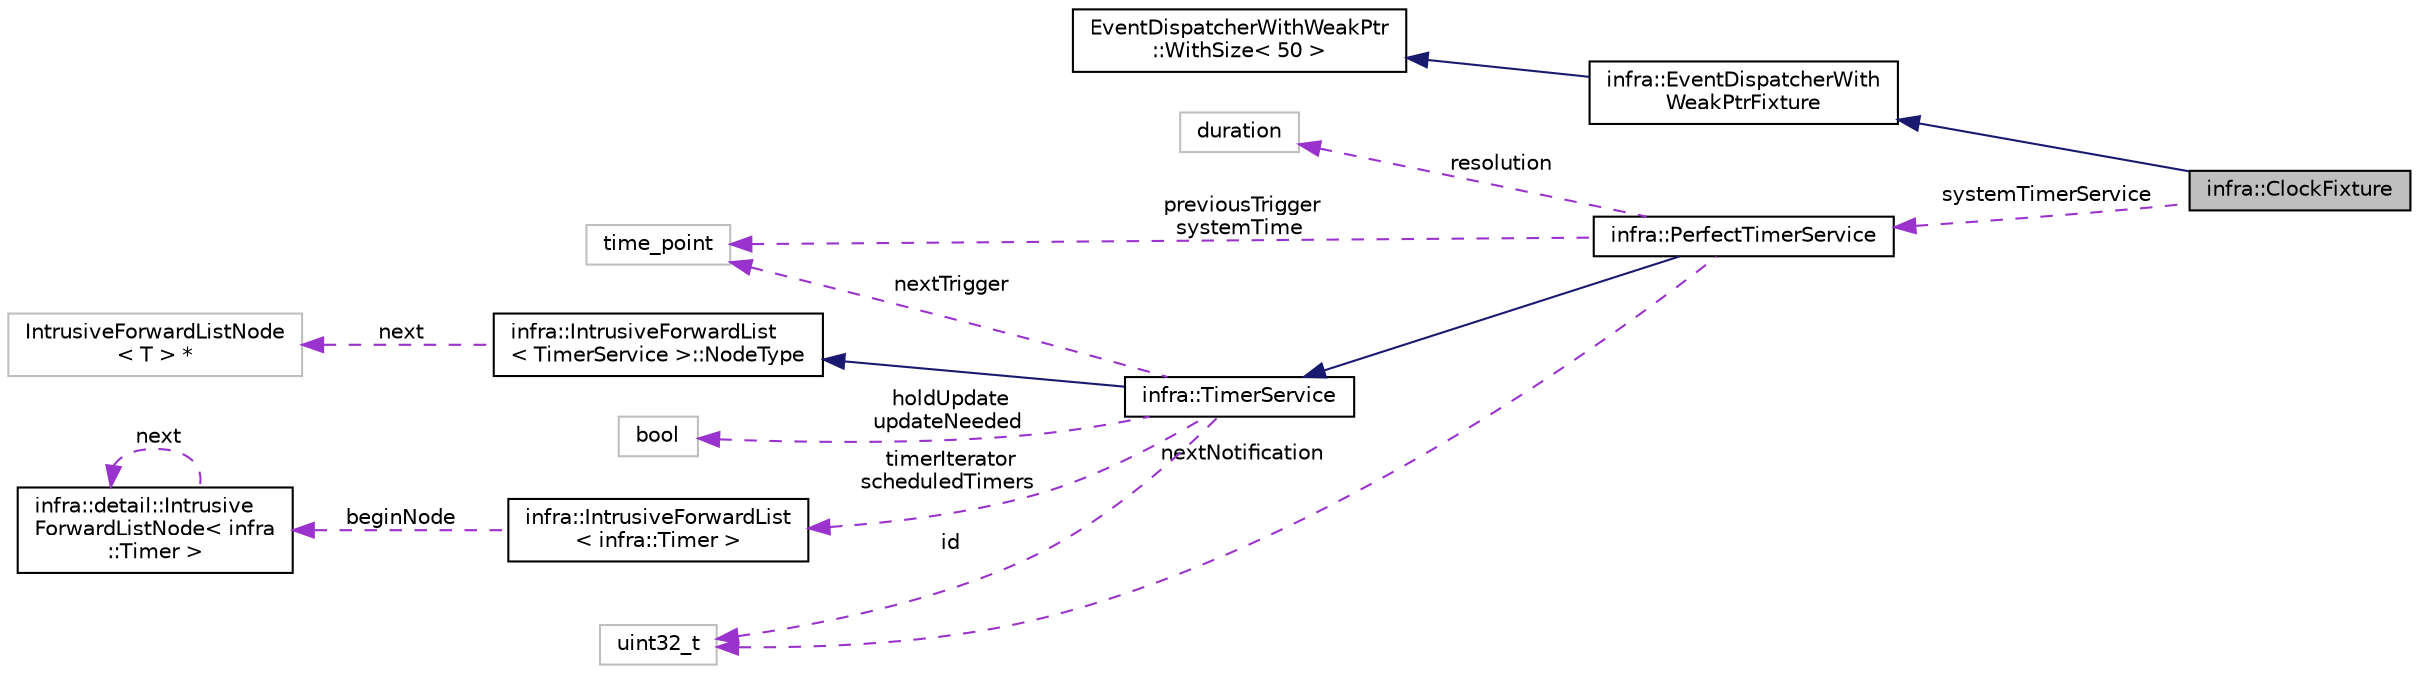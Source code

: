 digraph "infra::ClockFixture"
{
 // INTERACTIVE_SVG=YES
  edge [fontname="Helvetica",fontsize="10",labelfontname="Helvetica",labelfontsize="10"];
  node [fontname="Helvetica",fontsize="10",shape=record];
  rankdir="LR";
  Node37 [label="infra::ClockFixture",height=0.2,width=0.4,color="black", fillcolor="grey75", style="filled", fontcolor="black"];
  Node38 -> Node37 [dir="back",color="midnightblue",fontsize="10",style="solid",fontname="Helvetica"];
  Node38 [label="infra::EventDispatcherWith\lWeakPtrFixture",height=0.2,width=0.4,color="black", fillcolor="white", style="filled",URL="$d5/d37/classinfra_1_1_event_dispatcher_with_weak_ptr_fixture.html"];
  Node39 -> Node38 [dir="back",color="midnightblue",fontsize="10",style="solid",fontname="Helvetica"];
  Node39 [label="EventDispatcherWithWeakPtr\l::WithSize\< 50 \>",height=0.2,width=0.4,color="black", fillcolor="white", style="filled",URL="$db/da8/classinfra_1_1_event_dispatcher_with_weak_ptr_1_1_with_size.html"];
  Node40 -> Node37 [dir="back",color="darkorchid3",fontsize="10",style="dashed",label=" systemTimerService" ,fontname="Helvetica"];
  Node40 [label="infra::PerfectTimerService",height=0.2,width=0.4,color="black", fillcolor="white", style="filled",URL="$d6/d35/classinfra_1_1_perfect_timer_service.html"];
  Node41 -> Node40 [dir="back",color="midnightblue",fontsize="10",style="solid",fontname="Helvetica"];
  Node41 [label="infra::TimerService",height=0.2,width=0.4,color="black", fillcolor="white", style="filled",URL="$da/def/classinfra_1_1_timer_service.html"];
  Node42 -> Node41 [dir="back",color="midnightblue",fontsize="10",style="solid",fontname="Helvetica"];
  Node42 [label="infra::IntrusiveForwardList\l\< TimerService \>::NodeType",height=0.2,width=0.4,color="black", fillcolor="white", style="filled",URL="$d7/d4a/classinfra_1_1detail_1_1_intrusive_forward_list_node.html"];
  Node43 -> Node42 [dir="back",color="darkorchid3",fontsize="10",style="dashed",label=" next" ,fontname="Helvetica"];
  Node43 [label="IntrusiveForwardListNode\l\< T \> *",height=0.2,width=0.4,color="grey75", fillcolor="white", style="filled"];
  Node44 -> Node41 [dir="back",color="darkorchid3",fontsize="10",style="dashed",label=" nextTrigger" ,fontname="Helvetica"];
  Node44 [label="time_point",height=0.2,width=0.4,color="grey75", fillcolor="white", style="filled"];
  Node45 -> Node41 [dir="back",color="darkorchid3",fontsize="10",style="dashed",label=" timerIterator\nscheduledTimers" ,fontname="Helvetica"];
  Node45 [label="infra::IntrusiveForwardList\l\< infra::Timer \>",height=0.2,width=0.4,color="black", fillcolor="white", style="filled",URL="$d3/d66/classinfra_1_1_intrusive_forward_list.html"];
  Node46 -> Node45 [dir="back",color="darkorchid3",fontsize="10",style="dashed",label=" beginNode" ,fontname="Helvetica"];
  Node46 [label="infra::detail::Intrusive\lForwardListNode\< infra\l::Timer \>",height=0.2,width=0.4,color="black", fillcolor="white", style="filled",URL="$d7/d4a/classinfra_1_1detail_1_1_intrusive_forward_list_node.html"];
  Node46 -> Node46 [dir="back",color="darkorchid3",fontsize="10",style="dashed",label=" next" ,fontname="Helvetica"];
  Node47 -> Node41 [dir="back",color="darkorchid3",fontsize="10",style="dashed",label=" id" ,fontname="Helvetica"];
  Node47 [label="uint32_t",height=0.2,width=0.4,color="grey75", fillcolor="white", style="filled"];
  Node48 -> Node41 [dir="back",color="darkorchid3",fontsize="10",style="dashed",label=" holdUpdate\nupdateNeeded" ,fontname="Helvetica"];
  Node48 [label="bool",height=0.2,width=0.4,color="grey75", fillcolor="white", style="filled"];
  Node49 -> Node40 [dir="back",color="darkorchid3",fontsize="10",style="dashed",label=" resolution" ,fontname="Helvetica"];
  Node49 [label="duration",height=0.2,width=0.4,color="grey75", fillcolor="white", style="filled"];
  Node44 -> Node40 [dir="back",color="darkorchid3",fontsize="10",style="dashed",label=" previousTrigger\nsystemTime" ,fontname="Helvetica"];
  Node47 -> Node40 [dir="back",color="darkorchid3",fontsize="10",style="dashed",label=" nextNotification" ,fontname="Helvetica"];
}
